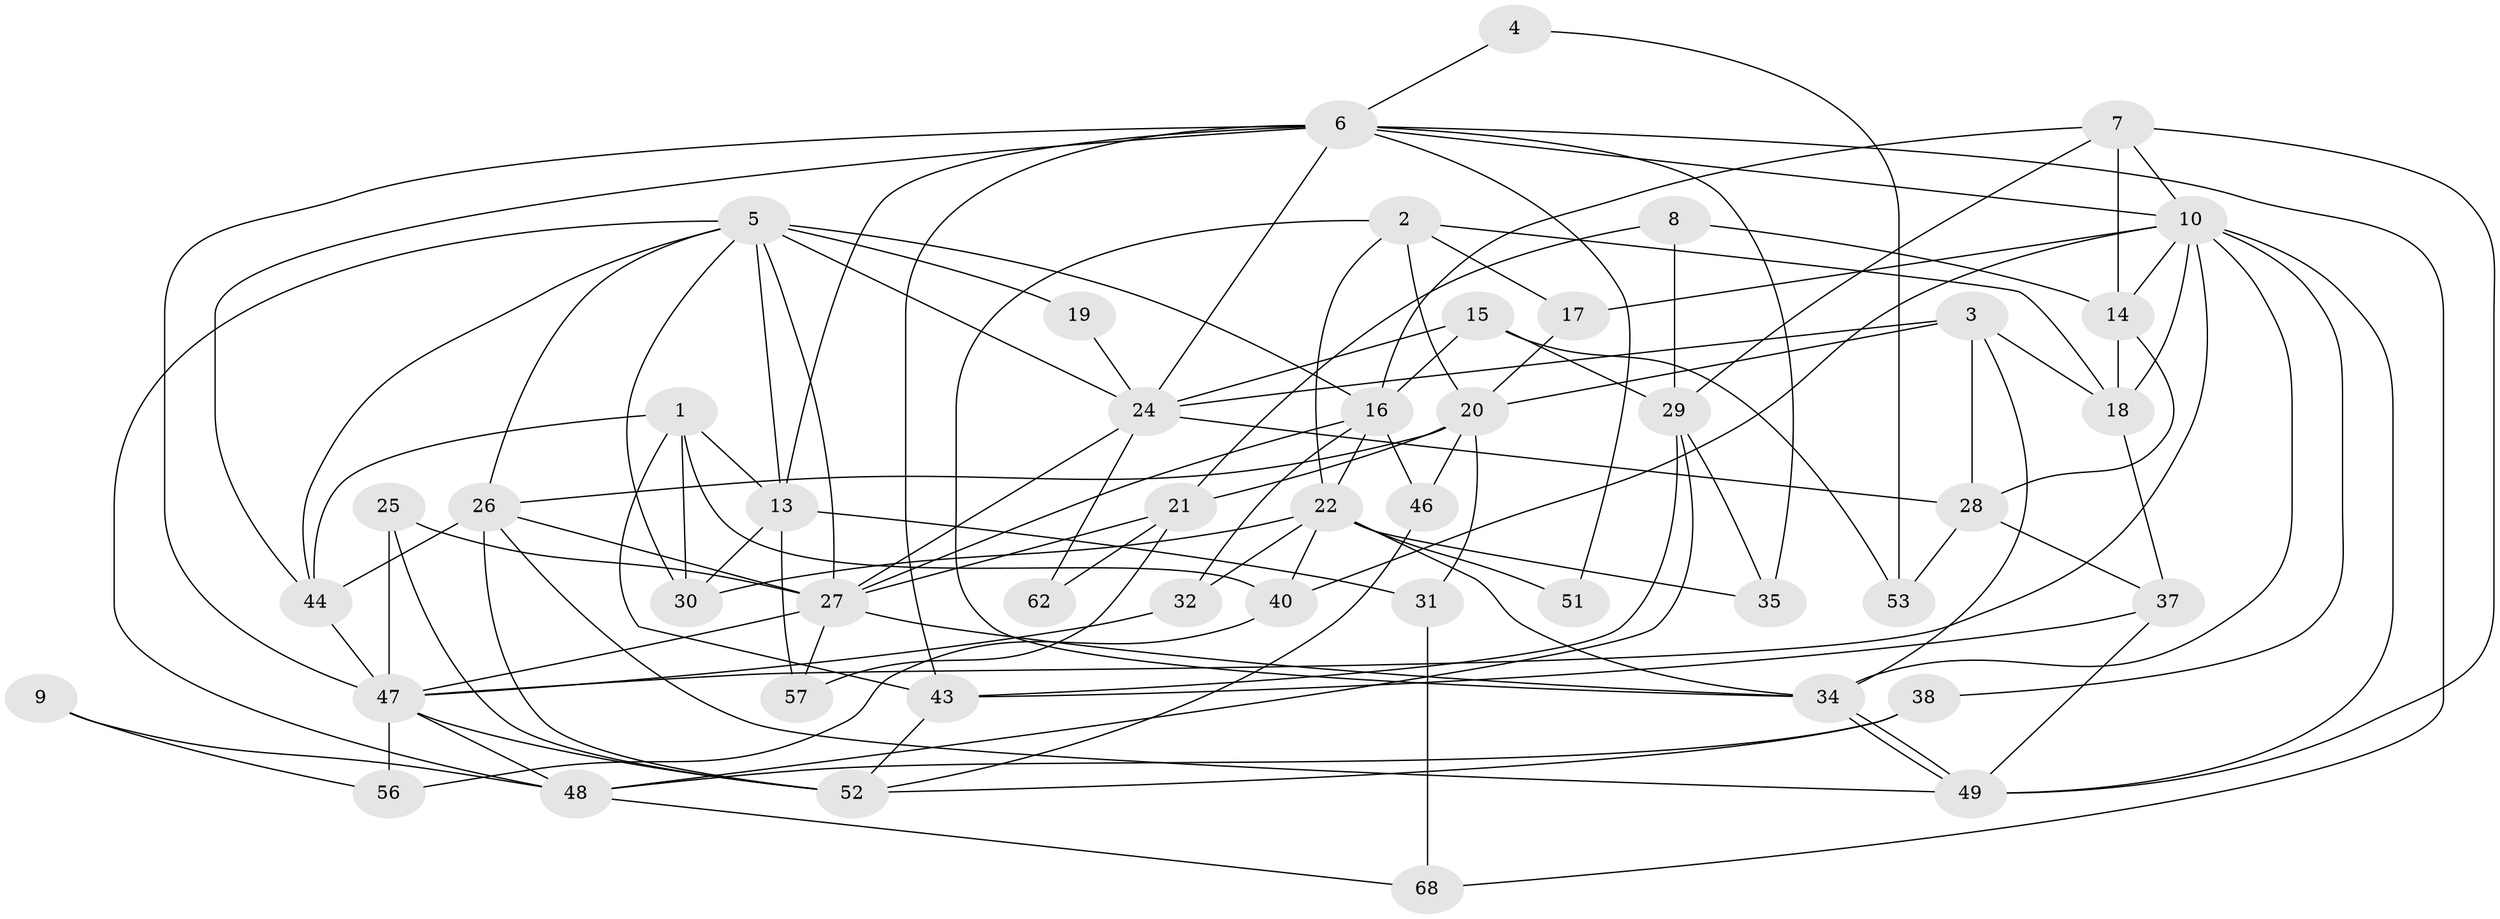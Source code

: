 // original degree distribution, {3: 0.3472222222222222, 6: 0.08333333333333333, 5: 0.2361111111111111, 2: 0.125, 8: 0.027777777777777776, 4: 0.1527777777777778, 7: 0.027777777777777776}
// Generated by graph-tools (version 1.1) at 2025/41/03/06/25 10:41:59]
// undirected, 47 vertices, 116 edges
graph export_dot {
graph [start="1"]
  node [color=gray90,style=filled];
  1 [super="+67"];
  2 [super="+45"];
  3;
  4;
  5 [super="+71"];
  6 [super="+72"];
  7 [super="+11"];
  8 [super="+42"];
  9;
  10 [super="+12"];
  13 [super="+36"];
  14 [super="+58"];
  15;
  16 [super="+63"];
  17 [super="+33"];
  18;
  19;
  20 [super="+39"];
  21;
  22 [super="+23"];
  24 [super="+69"];
  25 [super="+41"];
  26;
  27 [super="+65"];
  28;
  29 [super="+60"];
  30 [super="+61"];
  31;
  32;
  34 [super="+54"];
  35;
  37 [super="+59"];
  38;
  40;
  43;
  44 [super="+64"];
  46;
  47 [super="+66"];
  48 [super="+50"];
  49 [super="+70"];
  51;
  52 [super="+55"];
  53;
  56;
  57;
  62;
  68;
  1 -- 13;
  1 -- 40;
  1 -- 43;
  1 -- 44;
  1 -- 30;
  2 -- 20;
  2 -- 17;
  2 -- 18;
  2 -- 22;
  2 -- 34;
  3 -- 18;
  3 -- 24;
  3 -- 28;
  3 -- 20;
  3 -- 34;
  4 -- 53;
  4 -- 6;
  5 -- 24;
  5 -- 44;
  5 -- 27;
  5 -- 48;
  5 -- 19;
  5 -- 26;
  5 -- 13;
  5 -- 30;
  5 -- 16;
  6 -- 35;
  6 -- 24;
  6 -- 43;
  6 -- 51;
  6 -- 47;
  6 -- 68;
  6 -- 10;
  6 -- 13;
  6 -- 44;
  7 -- 29;
  7 -- 16;
  7 -- 10;
  7 -- 14;
  7 -- 49;
  8 -- 29;
  8 -- 14 [weight=2];
  8 -- 21;
  9 -- 56;
  9 -- 48;
  10 -- 17;
  10 -- 18;
  10 -- 38;
  10 -- 40;
  10 -- 49;
  10 -- 14;
  10 -- 34;
  10 -- 47;
  13 -- 30;
  13 -- 57;
  13 -- 31;
  14 -- 18;
  14 -- 28;
  15 -- 24;
  15 -- 16;
  15 -- 53;
  15 -- 29;
  16 -- 32;
  16 -- 27;
  16 -- 46;
  16 -- 22;
  17 -- 20;
  18 -- 37;
  19 -- 24;
  20 -- 26;
  20 -- 21;
  20 -- 46;
  20 -- 31;
  21 -- 57;
  21 -- 27;
  21 -- 62;
  22 -- 34;
  22 -- 30;
  22 -- 32;
  22 -- 35;
  22 -- 51;
  22 -- 40;
  24 -- 27;
  24 -- 28;
  24 -- 62;
  25 -- 27;
  25 -- 52;
  25 -- 47;
  26 -- 44;
  26 -- 27;
  26 -- 49;
  26 -- 52;
  27 -- 57;
  27 -- 34;
  27 -- 47;
  28 -- 37;
  28 -- 53;
  29 -- 43;
  29 -- 35;
  29 -- 48;
  31 -- 68;
  32 -- 47;
  34 -- 49;
  34 -- 49;
  37 -- 43;
  37 -- 49;
  38 -- 52;
  38 -- 48;
  40 -- 56;
  43 -- 52;
  44 -- 47;
  46 -- 52;
  47 -- 52;
  47 -- 48;
  47 -- 56;
  48 -- 68;
}
